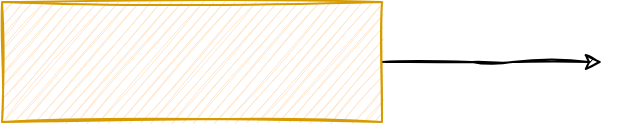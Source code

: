 <mxfile version="17.2.4" type="github">
  <diagram id="piDafpqhtRUU5qUU-vj8" name="Page-1">
    <mxGraphModel dx="1185" dy="635" grid="1" gridSize="10" guides="1" tooltips="1" connect="1" arrows="1" fold="1" page="1" pageScale="1" pageWidth="827" pageHeight="1169" math="0" shadow="0">
      <root>
        <mxCell id="0" />
        <mxCell id="1" parent="0" />
        <mxCell id="5cpTgLDWtTwDe1421ZuN-9" style="edgeStyle=orthogonalEdgeStyle;curved=0;rounded=1;sketch=1;orthogonalLoop=1;jettySize=auto;html=1;shadow=0;jumpSize=6;strokeWidth=1;" parent="1" source="5cpTgLDWtTwDe1421ZuN-3" edge="1">
          <mxGeometry relative="1" as="geometry">
            <mxPoint x="440" y="230" as="targetPoint" />
          </mxGeometry>
        </mxCell>
        <mxCell id="5cpTgLDWtTwDe1421ZuN-3" value="" style="rounded=0;whiteSpace=wrap;html=1;shadow=0;glass=0;sketch=1;fillColor=#ffe6cc;strokeColor=#d79b00;" parent="1" vertex="1">
          <mxGeometry x="140" y="200" width="190" height="60" as="geometry" />
        </mxCell>
      </root>
    </mxGraphModel>
  </diagram>
</mxfile>

